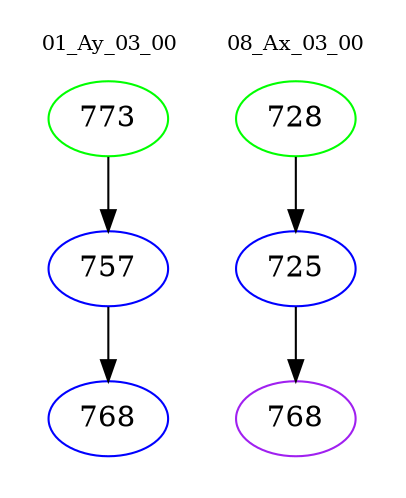digraph{
subgraph cluster_0 {
color = white
label = "01_Ay_03_00";
fontsize=10;
T0_773 [label="773", color="green"]
T0_773 -> T0_757 [color="black"]
T0_757 [label="757", color="blue"]
T0_757 -> T0_768 [color="black"]
T0_768 [label="768", color="blue"]
}
subgraph cluster_1 {
color = white
label = "08_Ax_03_00";
fontsize=10;
T1_728 [label="728", color="green"]
T1_728 -> T1_725 [color="black"]
T1_725 [label="725", color="blue"]
T1_725 -> T1_768 [color="black"]
T1_768 [label="768", color="purple"]
}
}
